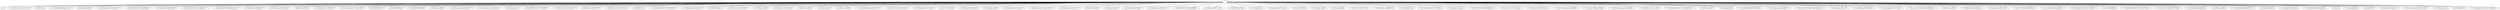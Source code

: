strict graph mind_map139 {
	"" -- Ab
	"" -- "10.1007/s11192-007-1807-8"
	"" -- "10.1051/aas"
	"" -- "10.1103/RevModPhys.81.591"
	"" -- "10.1002/asi.20420"
	"" -- "10.1126/science.178.4060.471"
	"" -- "10.1016/0306-4573(76)90048-0"
	"" -- "10.1016/j.lisr.2006.06.005"
	"" -- "10.1016/S0306-4573(01)00060-7"
	"" -- "10.1016/S0169-7552(98)00110-X"
	"" -- "10.1002/asi.4630330304"
	"" -- "10.1073/pnas.0706851105"
	"" -- "10.1002/asi.20746"
	"" -- "10.1145/1255175.1255229"
	"" -- "10.1126/science.275.5301.793"
	"" -- "10.1038/35079151"
	"" -- "10.1038/227669a0"
	"" -- "10.1007/BF02016680"
	"" -- "10.1002/asi.20898"
	"" -- "10.1016/j.acalib.2006.05.005"
	"" -- "10.1126/science.159.3810.56"
	"" -- "10.1002/asi.20614"
	"" -- "10.1087/095315107779490661"
	"" -- "10.1007/s11192-005-0255-6"
	"" -- "10.1002/asi.4630270505"
	"" -- "10.1007/s11192-006-0176-z"
	"" -- "10.1086/301513"
	"" -- "10.1002/(SICI)1097-4571(1999)50"
	"" -- "10.1016/j.ipm.2005.03.010"
	"" -- "10.1038/430311a"
	"" -- "10.1007/s11192-007-1889-3"
	"" -- "10.1002/asi.20965"
	"" -- "10.1051/aas"
	"" -- "10.1002/aris.1440370106"
	"" -- "10.1002/asi.20383"
	"" -- "10.1002/asi.20405"
	"" -- "10.1002/asi.20096"
	"" -- "10.1103/PhysRevLett.99.138701"
	"" -- "10.1007/s11214-007-9224-0"
	"" -- "10.1016/j.lisr.2007.03.005"
	"" -- "10.1117/12.460438"
	"" -- "10.1002/asi.5090110105"
	"" -- "10.1002/asi.20166"
	"" -- "10.1016/j.ipm.2005.03.024"
	"" -- "10.1002/aris.2007.1440410119"
	"" -- "10.1016/j.ipm.2004.04.017"
	"" -- "10.1002/asi.20095"
	"" -- "10.1002/asi.20167"
	"" -- "10.1145/138859.138867"
	"" -- "10.1016/j.ipm.2005.03.014"
	"" -- "10.1002/1097-4571(2000)9999"
	"" -- "10.1016/j.joi.2007.11.001"
	"" -- "10.1007/BF01277643"
	"" -- "10.1038/440413a"
	"" -- "10.1016/j.joi.2007.04.001"
	"" -- "10.2307/2657504"
	"" -- "10.1002/asi.10066"
	"" -- "10.1002/asi.20663"
	"" -- "10.1007/s11192-007-166"
	"" -- "10.1002/aris.1440400110"
	"" -- "10.1038/206233a0"
	"" -- "10.1108/00012530710752025"
	"" -- "10.1002/asi.1122.abs"
	"" -- "10.1016/S0740-624X(97)90034-4"
	"" -- "10.1145/1141753.1141821"
	"" -- "10.1007/s11192-006-0151-8"
	"" -- "10.1371/journal.pone.0004803"
	"" -- "10.1145/1378889.1378928"
	"" -- "10.1145/1378889.1378928"
	"" -- "10.1371/journal.pone.0006022"
	"" -- "10.1515/libr.1997.47.4.206"
	"" -- "10.1002/(SICI)1097-4571(199607)47"
	"" -- "10.1002/asi.20317"
	"" -- "10.1136/bmj.a568"
	"" -- "10.1108/EUM0000000007124"
	"" -- "10.1051/aas"
	"" -- "10.1371/journal.pbio.0040157"
	"" -- "10.1111/j.1467-9280.1990.tb00233.x"
	"" -- "10.1001/jama.295.1.90"
	"" -- "10.1073/pnas.0308253100"
	"" -- "10.1051/aas"
	"" -- "10.1126/science.66.1713.385"
	"" -- "10.1111/j.1467-9280.1990.tb00234.x"
	"" -- "10.1002/asi.20373"
	"" -- ""
	"" -- "10.3998/3336451.0009.202"
	"" -- "10.1016/j.joi.2008.10.001"
	"" -- "10.1177/0165551506065811"
	"" -- "10.1108/00012530510634271"
	"" -- "10.1002/(SICI)1097-4571(2000)51"
	"" -- "10.1108/eb026920"
	"" -- "10.1002/(SICI)1097-4571(198707)38"
	"" -- "10.3152/147154406781775940"
	"" -- "10.1108/02641050602628"
	"" -- "10.1002/asi.20200"
	"" -- "10.1108/EUM0000000007175"
	"" -- ""
	"" -- "10.1002/ASI.20683"
	"" -- "10.1300/J105v02n01\_03"
	"" -- "10.1108/03074800210415050"
	"" -- "10.1023/A"
	"" -- "10.1108/eb026612"
	"" -- "10.1629/20117"
	"" -- "10.1300/J105v04n01\_07"
	"" -- "10.1126/science.293.5537.2037"
	"" -- "10.1002/asi.20114"
	"" -- "10.1086/506157"
	"" -- "10.1002/(SICI)1097-4571(1998)49"
}
